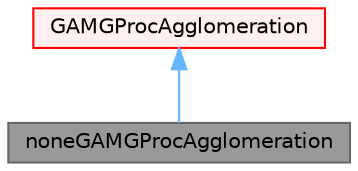 digraph "noneGAMGProcAgglomeration"
{
 // LATEX_PDF_SIZE
  bgcolor="transparent";
  edge [fontname=Helvetica,fontsize=10,labelfontname=Helvetica,labelfontsize=10];
  node [fontname=Helvetica,fontsize=10,shape=box,height=0.2,width=0.4];
  Node1 [id="Node000001",label="noneGAMGProcAgglomeration",height=0.2,width=0.4,color="gray40", fillcolor="grey60", style="filled", fontcolor="black",tooltip="Processor agglomeration of GAMGAgglomerations."];
  Node2 -> Node1 [id="edge1_Node000001_Node000002",dir="back",color="steelblue1",style="solid",tooltip=" "];
  Node2 [id="Node000002",label="GAMGProcAgglomeration",height=0.2,width=0.4,color="red", fillcolor="#FFF0F0", style="filled",URL="$classFoam_1_1GAMGProcAgglomeration.html",tooltip="Processor agglomeration of GAMGAgglomerations."];
}
